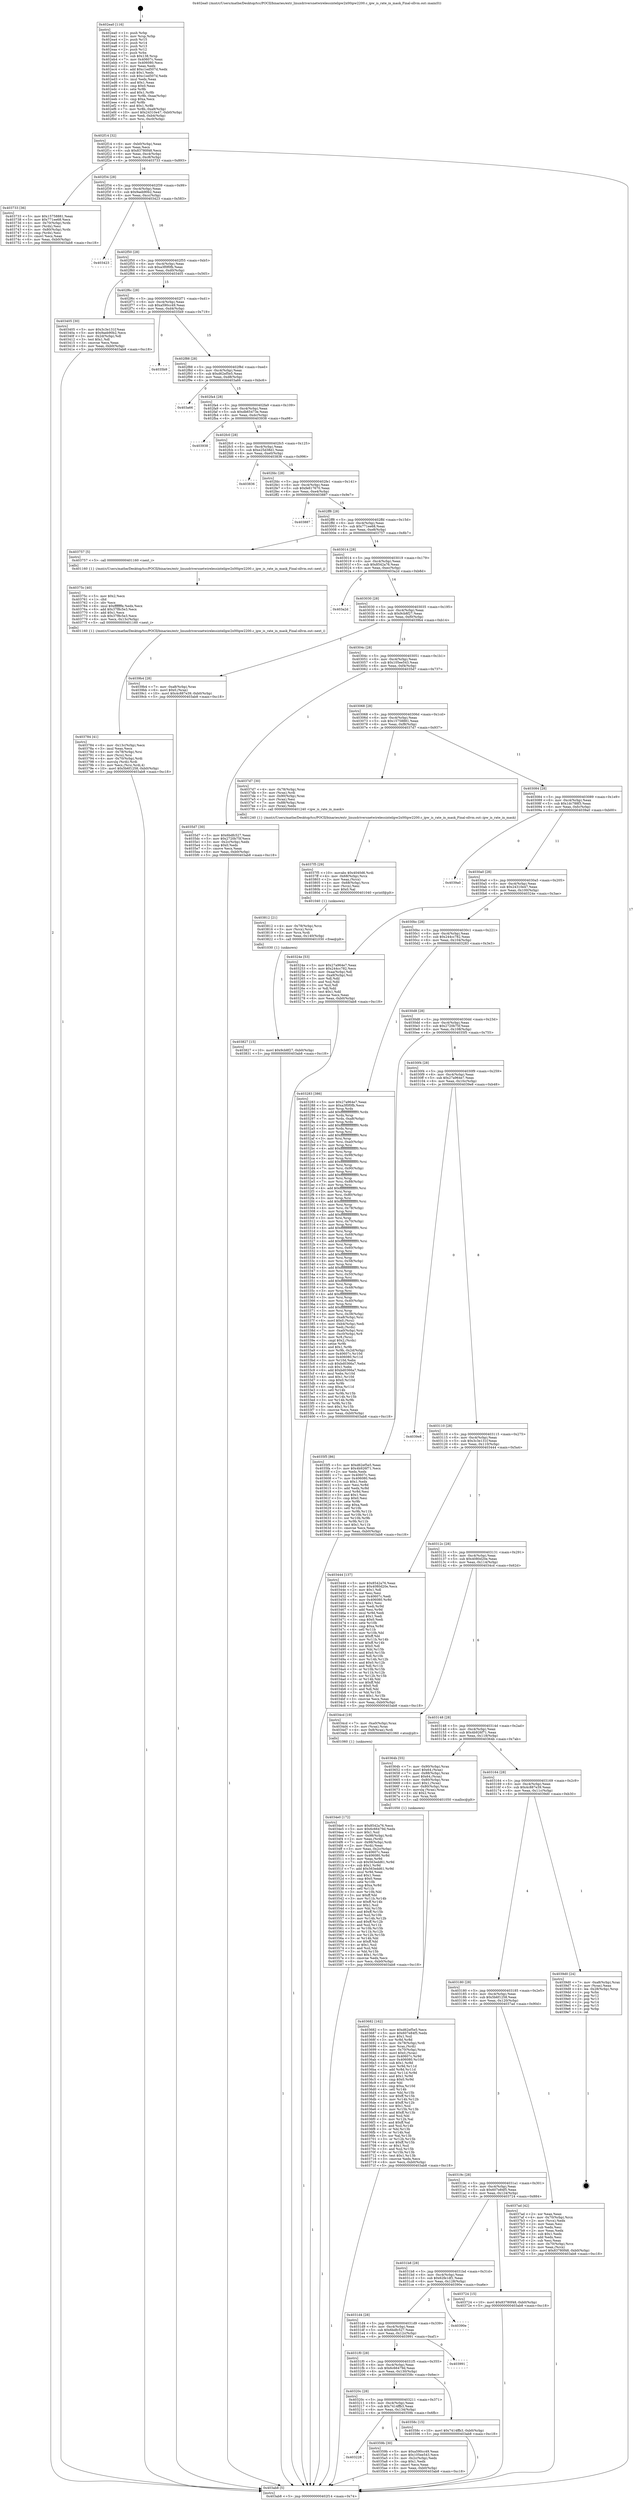digraph "0x402ea0" {
  label = "0x402ea0 (/mnt/c/Users/mathe/Desktop/tcc/POCII/binaries/extr_linuxdriversnetwirelessintelipw2x00ipw2200.c_ipw_is_rate_in_mask_Final-ollvm.out::main(0))"
  labelloc = "t"
  node[shape=record]

  Entry [label="",width=0.3,height=0.3,shape=circle,fillcolor=black,style=filled]
  "0x402f14" [label="{
     0x402f14 [32]\l
     | [instrs]\l
     &nbsp;&nbsp;0x402f14 \<+6\>: mov -0xb0(%rbp),%eax\l
     &nbsp;&nbsp;0x402f1a \<+2\>: mov %eax,%ecx\l
     &nbsp;&nbsp;0x402f1c \<+6\>: sub $0x83780f48,%ecx\l
     &nbsp;&nbsp;0x402f22 \<+6\>: mov %eax,-0xc4(%rbp)\l
     &nbsp;&nbsp;0x402f28 \<+6\>: mov %ecx,-0xc8(%rbp)\l
     &nbsp;&nbsp;0x402f2e \<+6\>: je 0000000000403733 \<main+0x893\>\l
  }"]
  "0x403733" [label="{
     0x403733 [36]\l
     | [instrs]\l
     &nbsp;&nbsp;0x403733 \<+5\>: mov $0x15758881,%eax\l
     &nbsp;&nbsp;0x403738 \<+5\>: mov $0x771ee68,%ecx\l
     &nbsp;&nbsp;0x40373d \<+4\>: mov -0x70(%rbp),%rdx\l
     &nbsp;&nbsp;0x403741 \<+2\>: mov (%rdx),%esi\l
     &nbsp;&nbsp;0x403743 \<+4\>: mov -0x80(%rbp),%rdx\l
     &nbsp;&nbsp;0x403747 \<+2\>: cmp (%rdx),%esi\l
     &nbsp;&nbsp;0x403749 \<+3\>: cmovl %ecx,%eax\l
     &nbsp;&nbsp;0x40374c \<+6\>: mov %eax,-0xb0(%rbp)\l
     &nbsp;&nbsp;0x403752 \<+5\>: jmp 0000000000403ab8 \<main+0xc18\>\l
  }"]
  "0x402f34" [label="{
     0x402f34 [28]\l
     | [instrs]\l
     &nbsp;&nbsp;0x402f34 \<+5\>: jmp 0000000000402f39 \<main+0x99\>\l
     &nbsp;&nbsp;0x402f39 \<+6\>: mov -0xc4(%rbp),%eax\l
     &nbsp;&nbsp;0x402f3f \<+5\>: sub $0x9aeb90b2,%eax\l
     &nbsp;&nbsp;0x402f44 \<+6\>: mov %eax,-0xcc(%rbp)\l
     &nbsp;&nbsp;0x402f4a \<+6\>: je 0000000000403423 \<main+0x583\>\l
  }"]
  Exit [label="",width=0.3,height=0.3,shape=circle,fillcolor=black,style=filled,peripheries=2]
  "0x403423" [label="{
     0x403423\l
  }", style=dashed]
  "0x402f50" [label="{
     0x402f50 [28]\l
     | [instrs]\l
     &nbsp;&nbsp;0x402f50 \<+5\>: jmp 0000000000402f55 \<main+0xb5\>\l
     &nbsp;&nbsp;0x402f55 \<+6\>: mov -0xc4(%rbp),%eax\l
     &nbsp;&nbsp;0x402f5b \<+5\>: sub $0xa3f0f0fb,%eax\l
     &nbsp;&nbsp;0x402f60 \<+6\>: mov %eax,-0xd0(%rbp)\l
     &nbsp;&nbsp;0x402f66 \<+6\>: je 0000000000403405 \<main+0x565\>\l
  }"]
  "0x403827" [label="{
     0x403827 [15]\l
     | [instrs]\l
     &nbsp;&nbsp;0x403827 \<+10\>: movl $0x9cb8f27,-0xb0(%rbp)\l
     &nbsp;&nbsp;0x403831 \<+5\>: jmp 0000000000403ab8 \<main+0xc18\>\l
  }"]
  "0x403405" [label="{
     0x403405 [30]\l
     | [instrs]\l
     &nbsp;&nbsp;0x403405 \<+5\>: mov $0x3c3e131f,%eax\l
     &nbsp;&nbsp;0x40340a \<+5\>: mov $0x9aeb90b2,%ecx\l
     &nbsp;&nbsp;0x40340f \<+3\>: mov -0x2d(%rbp),%dl\l
     &nbsp;&nbsp;0x403412 \<+3\>: test $0x1,%dl\l
     &nbsp;&nbsp;0x403415 \<+3\>: cmovne %ecx,%eax\l
     &nbsp;&nbsp;0x403418 \<+6\>: mov %eax,-0xb0(%rbp)\l
     &nbsp;&nbsp;0x40341e \<+5\>: jmp 0000000000403ab8 \<main+0xc18\>\l
  }"]
  "0x402f6c" [label="{
     0x402f6c [28]\l
     | [instrs]\l
     &nbsp;&nbsp;0x402f6c \<+5\>: jmp 0000000000402f71 \<main+0xd1\>\l
     &nbsp;&nbsp;0x402f71 \<+6\>: mov -0xc4(%rbp),%eax\l
     &nbsp;&nbsp;0x402f77 \<+5\>: sub $0xa590cc49,%eax\l
     &nbsp;&nbsp;0x402f7c \<+6\>: mov %eax,-0xd4(%rbp)\l
     &nbsp;&nbsp;0x402f82 \<+6\>: je 00000000004035b9 \<main+0x719\>\l
  }"]
  "0x403812" [label="{
     0x403812 [21]\l
     | [instrs]\l
     &nbsp;&nbsp;0x403812 \<+4\>: mov -0x78(%rbp),%rcx\l
     &nbsp;&nbsp;0x403816 \<+3\>: mov (%rcx),%rcx\l
     &nbsp;&nbsp;0x403819 \<+3\>: mov %rcx,%rdi\l
     &nbsp;&nbsp;0x40381c \<+6\>: mov %eax,-0x140(%rbp)\l
     &nbsp;&nbsp;0x403822 \<+5\>: call 0000000000401030 \<free@plt\>\l
     | [calls]\l
     &nbsp;&nbsp;0x401030 \{1\} (unknown)\l
  }"]
  "0x4035b9" [label="{
     0x4035b9\l
  }", style=dashed]
  "0x402f88" [label="{
     0x402f88 [28]\l
     | [instrs]\l
     &nbsp;&nbsp;0x402f88 \<+5\>: jmp 0000000000402f8d \<main+0xed\>\l
     &nbsp;&nbsp;0x402f8d \<+6\>: mov -0xc4(%rbp),%eax\l
     &nbsp;&nbsp;0x402f93 \<+5\>: sub $0xd62ef5e5,%eax\l
     &nbsp;&nbsp;0x402f98 \<+6\>: mov %eax,-0xd8(%rbp)\l
     &nbsp;&nbsp;0x402f9e \<+6\>: je 0000000000403a66 \<main+0xbc6\>\l
  }"]
  "0x4037f5" [label="{
     0x4037f5 [29]\l
     | [instrs]\l
     &nbsp;&nbsp;0x4037f5 \<+10\>: movabs $0x4040d6,%rdi\l
     &nbsp;&nbsp;0x4037ff \<+4\>: mov -0x68(%rbp),%rcx\l
     &nbsp;&nbsp;0x403803 \<+2\>: mov %eax,(%rcx)\l
     &nbsp;&nbsp;0x403805 \<+4\>: mov -0x68(%rbp),%rcx\l
     &nbsp;&nbsp;0x403809 \<+2\>: mov (%rcx),%esi\l
     &nbsp;&nbsp;0x40380b \<+2\>: mov $0x0,%al\l
     &nbsp;&nbsp;0x40380d \<+5\>: call 0000000000401040 \<printf@plt\>\l
     | [calls]\l
     &nbsp;&nbsp;0x401040 \{1\} (unknown)\l
  }"]
  "0x403a66" [label="{
     0x403a66\l
  }", style=dashed]
  "0x402fa4" [label="{
     0x402fa4 [28]\l
     | [instrs]\l
     &nbsp;&nbsp;0x402fa4 \<+5\>: jmp 0000000000402fa9 \<main+0x109\>\l
     &nbsp;&nbsp;0x402fa9 \<+6\>: mov -0xc4(%rbp),%eax\l
     &nbsp;&nbsp;0x402faf \<+5\>: sub $0xdb65473e,%eax\l
     &nbsp;&nbsp;0x402fb4 \<+6\>: mov %eax,-0xdc(%rbp)\l
     &nbsp;&nbsp;0x402fba \<+6\>: je 0000000000403938 \<main+0xa98\>\l
  }"]
  "0x403784" [label="{
     0x403784 [41]\l
     | [instrs]\l
     &nbsp;&nbsp;0x403784 \<+6\>: mov -0x13c(%rbp),%ecx\l
     &nbsp;&nbsp;0x40378a \<+3\>: imul %eax,%ecx\l
     &nbsp;&nbsp;0x40378d \<+4\>: mov -0x78(%rbp),%rsi\l
     &nbsp;&nbsp;0x403791 \<+3\>: mov (%rsi),%rsi\l
     &nbsp;&nbsp;0x403794 \<+4\>: mov -0x70(%rbp),%rdi\l
     &nbsp;&nbsp;0x403798 \<+3\>: movslq (%rdi),%rdi\l
     &nbsp;&nbsp;0x40379b \<+3\>: mov %ecx,(%rsi,%rdi,4)\l
     &nbsp;&nbsp;0x40379e \<+10\>: movl $0x5b6f1258,-0xb0(%rbp)\l
     &nbsp;&nbsp;0x4037a8 \<+5\>: jmp 0000000000403ab8 \<main+0xc18\>\l
  }"]
  "0x403938" [label="{
     0x403938\l
  }", style=dashed]
  "0x402fc0" [label="{
     0x402fc0 [28]\l
     | [instrs]\l
     &nbsp;&nbsp;0x402fc0 \<+5\>: jmp 0000000000402fc5 \<main+0x125\>\l
     &nbsp;&nbsp;0x402fc5 \<+6\>: mov -0xc4(%rbp),%eax\l
     &nbsp;&nbsp;0x402fcb \<+5\>: sub $0xe25d38d1,%eax\l
     &nbsp;&nbsp;0x402fd0 \<+6\>: mov %eax,-0xe0(%rbp)\l
     &nbsp;&nbsp;0x402fd6 \<+6\>: je 0000000000403836 \<main+0x996\>\l
  }"]
  "0x40375c" [label="{
     0x40375c [40]\l
     | [instrs]\l
     &nbsp;&nbsp;0x40375c \<+5\>: mov $0x2,%ecx\l
     &nbsp;&nbsp;0x403761 \<+1\>: cltd\l
     &nbsp;&nbsp;0x403762 \<+2\>: idiv %ecx\l
     &nbsp;&nbsp;0x403764 \<+6\>: imul $0xfffffffe,%edx,%ecx\l
     &nbsp;&nbsp;0x40376a \<+6\>: add $0x37f8c5e3,%ecx\l
     &nbsp;&nbsp;0x403770 \<+3\>: add $0x1,%ecx\l
     &nbsp;&nbsp;0x403773 \<+6\>: sub $0x37f8c5e3,%ecx\l
     &nbsp;&nbsp;0x403779 \<+6\>: mov %ecx,-0x13c(%rbp)\l
     &nbsp;&nbsp;0x40377f \<+5\>: call 0000000000401160 \<next_i\>\l
     | [calls]\l
     &nbsp;&nbsp;0x401160 \{1\} (/mnt/c/Users/mathe/Desktop/tcc/POCII/binaries/extr_linuxdriversnetwirelessintelipw2x00ipw2200.c_ipw_is_rate_in_mask_Final-ollvm.out::next_i)\l
  }"]
  "0x403836" [label="{
     0x403836\l
  }", style=dashed]
  "0x402fdc" [label="{
     0x402fdc [28]\l
     | [instrs]\l
     &nbsp;&nbsp;0x402fdc \<+5\>: jmp 0000000000402fe1 \<main+0x141\>\l
     &nbsp;&nbsp;0x402fe1 \<+6\>: mov -0xc4(%rbp),%eax\l
     &nbsp;&nbsp;0x402fe7 \<+5\>: sub $0xfe817670,%eax\l
     &nbsp;&nbsp;0x402fec \<+6\>: mov %eax,-0xe4(%rbp)\l
     &nbsp;&nbsp;0x402ff2 \<+6\>: je 0000000000403887 \<main+0x9e7\>\l
  }"]
  "0x403682" [label="{
     0x403682 [162]\l
     | [instrs]\l
     &nbsp;&nbsp;0x403682 \<+5\>: mov $0xd62ef5e5,%ecx\l
     &nbsp;&nbsp;0x403687 \<+5\>: mov $0x607e84f5,%edx\l
     &nbsp;&nbsp;0x40368c \<+3\>: mov $0x1,%sil\l
     &nbsp;&nbsp;0x40368f \<+3\>: xor %r8d,%r8d\l
     &nbsp;&nbsp;0x403692 \<+4\>: mov -0x78(%rbp),%rdi\l
     &nbsp;&nbsp;0x403696 \<+3\>: mov %rax,(%rdi)\l
     &nbsp;&nbsp;0x403699 \<+4\>: mov -0x70(%rbp),%rax\l
     &nbsp;&nbsp;0x40369d \<+6\>: movl $0x0,(%rax)\l
     &nbsp;&nbsp;0x4036a3 \<+8\>: mov 0x40607c,%r9d\l
     &nbsp;&nbsp;0x4036ab \<+8\>: mov 0x406080,%r10d\l
     &nbsp;&nbsp;0x4036b3 \<+4\>: sub $0x1,%r8d\l
     &nbsp;&nbsp;0x4036b7 \<+3\>: mov %r9d,%r11d\l
     &nbsp;&nbsp;0x4036ba \<+3\>: add %r8d,%r11d\l
     &nbsp;&nbsp;0x4036bd \<+4\>: imul %r11d,%r9d\l
     &nbsp;&nbsp;0x4036c1 \<+4\>: and $0x1,%r9d\l
     &nbsp;&nbsp;0x4036c5 \<+4\>: cmp $0x0,%r9d\l
     &nbsp;&nbsp;0x4036c9 \<+3\>: sete %bl\l
     &nbsp;&nbsp;0x4036cc \<+4\>: cmp $0xa,%r10d\l
     &nbsp;&nbsp;0x4036d0 \<+4\>: setl %r14b\l
     &nbsp;&nbsp;0x4036d4 \<+3\>: mov %bl,%r15b\l
     &nbsp;&nbsp;0x4036d7 \<+4\>: xor $0xff,%r15b\l
     &nbsp;&nbsp;0x4036db \<+3\>: mov %r14b,%r12b\l
     &nbsp;&nbsp;0x4036de \<+4\>: xor $0xff,%r12b\l
     &nbsp;&nbsp;0x4036e2 \<+4\>: xor $0x1,%sil\l
     &nbsp;&nbsp;0x4036e6 \<+3\>: mov %r15b,%r13b\l
     &nbsp;&nbsp;0x4036e9 \<+4\>: and $0xff,%r13b\l
     &nbsp;&nbsp;0x4036ed \<+3\>: and %sil,%bl\l
     &nbsp;&nbsp;0x4036f0 \<+3\>: mov %r12b,%al\l
     &nbsp;&nbsp;0x4036f3 \<+2\>: and $0xff,%al\l
     &nbsp;&nbsp;0x4036f5 \<+3\>: and %sil,%r14b\l
     &nbsp;&nbsp;0x4036f8 \<+3\>: or %bl,%r13b\l
     &nbsp;&nbsp;0x4036fb \<+3\>: or %r14b,%al\l
     &nbsp;&nbsp;0x4036fe \<+3\>: xor %al,%r13b\l
     &nbsp;&nbsp;0x403701 \<+3\>: or %r12b,%r15b\l
     &nbsp;&nbsp;0x403704 \<+4\>: xor $0xff,%r15b\l
     &nbsp;&nbsp;0x403708 \<+4\>: or $0x1,%sil\l
     &nbsp;&nbsp;0x40370c \<+3\>: and %sil,%r15b\l
     &nbsp;&nbsp;0x40370f \<+3\>: or %r15b,%r13b\l
     &nbsp;&nbsp;0x403712 \<+4\>: test $0x1,%r13b\l
     &nbsp;&nbsp;0x403716 \<+3\>: cmovne %edx,%ecx\l
     &nbsp;&nbsp;0x403719 \<+6\>: mov %ecx,-0xb0(%rbp)\l
     &nbsp;&nbsp;0x40371f \<+5\>: jmp 0000000000403ab8 \<main+0xc18\>\l
  }"]
  "0x403887" [label="{
     0x403887\l
  }", style=dashed]
  "0x402ff8" [label="{
     0x402ff8 [28]\l
     | [instrs]\l
     &nbsp;&nbsp;0x402ff8 \<+5\>: jmp 0000000000402ffd \<main+0x15d\>\l
     &nbsp;&nbsp;0x402ffd \<+6\>: mov -0xc4(%rbp),%eax\l
     &nbsp;&nbsp;0x403003 \<+5\>: sub $0x771ee68,%eax\l
     &nbsp;&nbsp;0x403008 \<+6\>: mov %eax,-0xe8(%rbp)\l
     &nbsp;&nbsp;0x40300e \<+6\>: je 0000000000403757 \<main+0x8b7\>\l
  }"]
  "0x403228" [label="{
     0x403228\l
  }", style=dashed]
  "0x403757" [label="{
     0x403757 [5]\l
     | [instrs]\l
     &nbsp;&nbsp;0x403757 \<+5\>: call 0000000000401160 \<next_i\>\l
     | [calls]\l
     &nbsp;&nbsp;0x401160 \{1\} (/mnt/c/Users/mathe/Desktop/tcc/POCII/binaries/extr_linuxdriversnetwirelessintelipw2x00ipw2200.c_ipw_is_rate_in_mask_Final-ollvm.out::next_i)\l
  }"]
  "0x403014" [label="{
     0x403014 [28]\l
     | [instrs]\l
     &nbsp;&nbsp;0x403014 \<+5\>: jmp 0000000000403019 \<main+0x179\>\l
     &nbsp;&nbsp;0x403019 \<+6\>: mov -0xc4(%rbp),%eax\l
     &nbsp;&nbsp;0x40301f \<+5\>: sub $0x8542a76,%eax\l
     &nbsp;&nbsp;0x403024 \<+6\>: mov %eax,-0xec(%rbp)\l
     &nbsp;&nbsp;0x40302a \<+6\>: je 0000000000403a2d \<main+0xb8d\>\l
  }"]
  "0x40359b" [label="{
     0x40359b [30]\l
     | [instrs]\l
     &nbsp;&nbsp;0x40359b \<+5\>: mov $0xa590cc49,%eax\l
     &nbsp;&nbsp;0x4035a0 \<+5\>: mov $0x105ee543,%ecx\l
     &nbsp;&nbsp;0x4035a5 \<+3\>: mov -0x2c(%rbp),%edx\l
     &nbsp;&nbsp;0x4035a8 \<+3\>: cmp $0x1,%edx\l
     &nbsp;&nbsp;0x4035ab \<+3\>: cmovl %ecx,%eax\l
     &nbsp;&nbsp;0x4035ae \<+6\>: mov %eax,-0xb0(%rbp)\l
     &nbsp;&nbsp;0x4035b4 \<+5\>: jmp 0000000000403ab8 \<main+0xc18\>\l
  }"]
  "0x403a2d" [label="{
     0x403a2d\l
  }", style=dashed]
  "0x403030" [label="{
     0x403030 [28]\l
     | [instrs]\l
     &nbsp;&nbsp;0x403030 \<+5\>: jmp 0000000000403035 \<main+0x195\>\l
     &nbsp;&nbsp;0x403035 \<+6\>: mov -0xc4(%rbp),%eax\l
     &nbsp;&nbsp;0x40303b \<+5\>: sub $0x9cb8f27,%eax\l
     &nbsp;&nbsp;0x403040 \<+6\>: mov %eax,-0xf0(%rbp)\l
     &nbsp;&nbsp;0x403046 \<+6\>: je 00000000004039b4 \<main+0xb14\>\l
  }"]
  "0x40320c" [label="{
     0x40320c [28]\l
     | [instrs]\l
     &nbsp;&nbsp;0x40320c \<+5\>: jmp 0000000000403211 \<main+0x371\>\l
     &nbsp;&nbsp;0x403211 \<+6\>: mov -0xc4(%rbp),%eax\l
     &nbsp;&nbsp;0x403217 \<+5\>: sub $0x7414ffb3,%eax\l
     &nbsp;&nbsp;0x40321c \<+6\>: mov %eax,-0x134(%rbp)\l
     &nbsp;&nbsp;0x403222 \<+6\>: je 000000000040359b \<main+0x6fb\>\l
  }"]
  "0x4039b4" [label="{
     0x4039b4 [28]\l
     | [instrs]\l
     &nbsp;&nbsp;0x4039b4 \<+7\>: mov -0xa8(%rbp),%rax\l
     &nbsp;&nbsp;0x4039bb \<+6\>: movl $0x0,(%rax)\l
     &nbsp;&nbsp;0x4039c1 \<+10\>: movl $0x4c887e39,-0xb0(%rbp)\l
     &nbsp;&nbsp;0x4039cb \<+5\>: jmp 0000000000403ab8 \<main+0xc18\>\l
  }"]
  "0x40304c" [label="{
     0x40304c [28]\l
     | [instrs]\l
     &nbsp;&nbsp;0x40304c \<+5\>: jmp 0000000000403051 \<main+0x1b1\>\l
     &nbsp;&nbsp;0x403051 \<+6\>: mov -0xc4(%rbp),%eax\l
     &nbsp;&nbsp;0x403057 \<+5\>: sub $0x105ee543,%eax\l
     &nbsp;&nbsp;0x40305c \<+6\>: mov %eax,-0xf4(%rbp)\l
     &nbsp;&nbsp;0x403062 \<+6\>: je 00000000004035d7 \<main+0x737\>\l
  }"]
  "0x40358c" [label="{
     0x40358c [15]\l
     | [instrs]\l
     &nbsp;&nbsp;0x40358c \<+10\>: movl $0x7414ffb3,-0xb0(%rbp)\l
     &nbsp;&nbsp;0x403596 \<+5\>: jmp 0000000000403ab8 \<main+0xc18\>\l
  }"]
  "0x4035d7" [label="{
     0x4035d7 [30]\l
     | [instrs]\l
     &nbsp;&nbsp;0x4035d7 \<+5\>: mov $0x6bdfc527,%eax\l
     &nbsp;&nbsp;0x4035dc \<+5\>: mov $0x2720b75f,%ecx\l
     &nbsp;&nbsp;0x4035e1 \<+3\>: mov -0x2c(%rbp),%edx\l
     &nbsp;&nbsp;0x4035e4 \<+3\>: cmp $0x0,%edx\l
     &nbsp;&nbsp;0x4035e7 \<+3\>: cmove %ecx,%eax\l
     &nbsp;&nbsp;0x4035ea \<+6\>: mov %eax,-0xb0(%rbp)\l
     &nbsp;&nbsp;0x4035f0 \<+5\>: jmp 0000000000403ab8 \<main+0xc18\>\l
  }"]
  "0x403068" [label="{
     0x403068 [28]\l
     | [instrs]\l
     &nbsp;&nbsp;0x403068 \<+5\>: jmp 000000000040306d \<main+0x1cd\>\l
     &nbsp;&nbsp;0x40306d \<+6\>: mov -0xc4(%rbp),%eax\l
     &nbsp;&nbsp;0x403073 \<+5\>: sub $0x15758881,%eax\l
     &nbsp;&nbsp;0x403078 \<+6\>: mov %eax,-0xf8(%rbp)\l
     &nbsp;&nbsp;0x40307e \<+6\>: je 00000000004037d7 \<main+0x937\>\l
  }"]
  "0x4031f0" [label="{
     0x4031f0 [28]\l
     | [instrs]\l
     &nbsp;&nbsp;0x4031f0 \<+5\>: jmp 00000000004031f5 \<main+0x355\>\l
     &nbsp;&nbsp;0x4031f5 \<+6\>: mov -0xc4(%rbp),%eax\l
     &nbsp;&nbsp;0x4031fb \<+5\>: sub $0x6c66479d,%eax\l
     &nbsp;&nbsp;0x403200 \<+6\>: mov %eax,-0x130(%rbp)\l
     &nbsp;&nbsp;0x403206 \<+6\>: je 000000000040358c \<main+0x6ec\>\l
  }"]
  "0x4037d7" [label="{
     0x4037d7 [30]\l
     | [instrs]\l
     &nbsp;&nbsp;0x4037d7 \<+4\>: mov -0x78(%rbp),%rax\l
     &nbsp;&nbsp;0x4037db \<+3\>: mov (%rax),%rdi\l
     &nbsp;&nbsp;0x4037de \<+7\>: mov -0x90(%rbp),%rax\l
     &nbsp;&nbsp;0x4037e5 \<+2\>: mov (%rax),%esi\l
     &nbsp;&nbsp;0x4037e7 \<+7\>: mov -0x88(%rbp),%rax\l
     &nbsp;&nbsp;0x4037ee \<+2\>: mov (%rax),%edx\l
     &nbsp;&nbsp;0x4037f0 \<+5\>: call 0000000000401240 \<ipw_is_rate_in_mask\>\l
     | [calls]\l
     &nbsp;&nbsp;0x401240 \{1\} (/mnt/c/Users/mathe/Desktop/tcc/POCII/binaries/extr_linuxdriversnetwirelessintelipw2x00ipw2200.c_ipw_is_rate_in_mask_Final-ollvm.out::ipw_is_rate_in_mask)\l
  }"]
  "0x403084" [label="{
     0x403084 [28]\l
     | [instrs]\l
     &nbsp;&nbsp;0x403084 \<+5\>: jmp 0000000000403089 \<main+0x1e9\>\l
     &nbsp;&nbsp;0x403089 \<+6\>: mov -0xc4(%rbp),%eax\l
     &nbsp;&nbsp;0x40308f \<+5\>: sub $0x1dc788f3,%eax\l
     &nbsp;&nbsp;0x403094 \<+6\>: mov %eax,-0xfc(%rbp)\l
     &nbsp;&nbsp;0x40309a \<+6\>: je 00000000004039a0 \<main+0xb00\>\l
  }"]
  "0x403991" [label="{
     0x403991\l
  }", style=dashed]
  "0x4039a0" [label="{
     0x4039a0\l
  }", style=dashed]
  "0x4030a0" [label="{
     0x4030a0 [28]\l
     | [instrs]\l
     &nbsp;&nbsp;0x4030a0 \<+5\>: jmp 00000000004030a5 \<main+0x205\>\l
     &nbsp;&nbsp;0x4030a5 \<+6\>: mov -0xc4(%rbp),%eax\l
     &nbsp;&nbsp;0x4030ab \<+5\>: sub $0x24310e47,%eax\l
     &nbsp;&nbsp;0x4030b0 \<+6\>: mov %eax,-0x100(%rbp)\l
     &nbsp;&nbsp;0x4030b6 \<+6\>: je 000000000040324e \<main+0x3ae\>\l
  }"]
  "0x4031d4" [label="{
     0x4031d4 [28]\l
     | [instrs]\l
     &nbsp;&nbsp;0x4031d4 \<+5\>: jmp 00000000004031d9 \<main+0x339\>\l
     &nbsp;&nbsp;0x4031d9 \<+6\>: mov -0xc4(%rbp),%eax\l
     &nbsp;&nbsp;0x4031df \<+5\>: sub $0x6bdfc527,%eax\l
     &nbsp;&nbsp;0x4031e4 \<+6\>: mov %eax,-0x12c(%rbp)\l
     &nbsp;&nbsp;0x4031ea \<+6\>: je 0000000000403991 \<main+0xaf1\>\l
  }"]
  "0x40324e" [label="{
     0x40324e [53]\l
     | [instrs]\l
     &nbsp;&nbsp;0x40324e \<+5\>: mov $0x27a964e7,%eax\l
     &nbsp;&nbsp;0x403253 \<+5\>: mov $0x244cc782,%ecx\l
     &nbsp;&nbsp;0x403258 \<+6\>: mov -0xaa(%rbp),%dl\l
     &nbsp;&nbsp;0x40325e \<+7\>: mov -0xa9(%rbp),%sil\l
     &nbsp;&nbsp;0x403265 \<+3\>: mov %dl,%dil\l
     &nbsp;&nbsp;0x403268 \<+3\>: and %sil,%dil\l
     &nbsp;&nbsp;0x40326b \<+3\>: xor %sil,%dl\l
     &nbsp;&nbsp;0x40326e \<+3\>: or %dl,%dil\l
     &nbsp;&nbsp;0x403271 \<+4\>: test $0x1,%dil\l
     &nbsp;&nbsp;0x403275 \<+3\>: cmovne %ecx,%eax\l
     &nbsp;&nbsp;0x403278 \<+6\>: mov %eax,-0xb0(%rbp)\l
     &nbsp;&nbsp;0x40327e \<+5\>: jmp 0000000000403ab8 \<main+0xc18\>\l
  }"]
  "0x4030bc" [label="{
     0x4030bc [28]\l
     | [instrs]\l
     &nbsp;&nbsp;0x4030bc \<+5\>: jmp 00000000004030c1 \<main+0x221\>\l
     &nbsp;&nbsp;0x4030c1 \<+6\>: mov -0xc4(%rbp),%eax\l
     &nbsp;&nbsp;0x4030c7 \<+5\>: sub $0x244cc782,%eax\l
     &nbsp;&nbsp;0x4030cc \<+6\>: mov %eax,-0x104(%rbp)\l
     &nbsp;&nbsp;0x4030d2 \<+6\>: je 0000000000403283 \<main+0x3e3\>\l
  }"]
  "0x403ab8" [label="{
     0x403ab8 [5]\l
     | [instrs]\l
     &nbsp;&nbsp;0x403ab8 \<+5\>: jmp 0000000000402f14 \<main+0x74\>\l
  }"]
  "0x402ea0" [label="{
     0x402ea0 [116]\l
     | [instrs]\l
     &nbsp;&nbsp;0x402ea0 \<+1\>: push %rbp\l
     &nbsp;&nbsp;0x402ea1 \<+3\>: mov %rsp,%rbp\l
     &nbsp;&nbsp;0x402ea4 \<+2\>: push %r15\l
     &nbsp;&nbsp;0x402ea6 \<+2\>: push %r14\l
     &nbsp;&nbsp;0x402ea8 \<+2\>: push %r13\l
     &nbsp;&nbsp;0x402eaa \<+2\>: push %r12\l
     &nbsp;&nbsp;0x402eac \<+1\>: push %rbx\l
     &nbsp;&nbsp;0x402ead \<+7\>: sub $0x138,%rsp\l
     &nbsp;&nbsp;0x402eb4 \<+7\>: mov 0x40607c,%eax\l
     &nbsp;&nbsp;0x402ebb \<+7\>: mov 0x406080,%ecx\l
     &nbsp;&nbsp;0x402ec2 \<+2\>: mov %eax,%edx\l
     &nbsp;&nbsp;0x402ec4 \<+6\>: add $0xc1ed507d,%edx\l
     &nbsp;&nbsp;0x402eca \<+3\>: sub $0x1,%edx\l
     &nbsp;&nbsp;0x402ecd \<+6\>: sub $0xc1ed507d,%edx\l
     &nbsp;&nbsp;0x402ed3 \<+3\>: imul %edx,%eax\l
     &nbsp;&nbsp;0x402ed6 \<+3\>: and $0x1,%eax\l
     &nbsp;&nbsp;0x402ed9 \<+3\>: cmp $0x0,%eax\l
     &nbsp;&nbsp;0x402edc \<+4\>: sete %r8b\l
     &nbsp;&nbsp;0x402ee0 \<+4\>: and $0x1,%r8b\l
     &nbsp;&nbsp;0x402ee4 \<+7\>: mov %r8b,-0xaa(%rbp)\l
     &nbsp;&nbsp;0x402eeb \<+3\>: cmp $0xa,%ecx\l
     &nbsp;&nbsp;0x402eee \<+4\>: setl %r8b\l
     &nbsp;&nbsp;0x402ef2 \<+4\>: and $0x1,%r8b\l
     &nbsp;&nbsp;0x402ef6 \<+7\>: mov %r8b,-0xa9(%rbp)\l
     &nbsp;&nbsp;0x402efd \<+10\>: movl $0x24310e47,-0xb0(%rbp)\l
     &nbsp;&nbsp;0x402f07 \<+6\>: mov %edi,-0xb4(%rbp)\l
     &nbsp;&nbsp;0x402f0d \<+7\>: mov %rsi,-0xc0(%rbp)\l
  }"]
  "0x40390e" [label="{
     0x40390e\l
  }", style=dashed]
  "0x403283" [label="{
     0x403283 [386]\l
     | [instrs]\l
     &nbsp;&nbsp;0x403283 \<+5\>: mov $0x27a964e7,%eax\l
     &nbsp;&nbsp;0x403288 \<+5\>: mov $0xa3f0f0fb,%ecx\l
     &nbsp;&nbsp;0x40328d \<+3\>: mov %rsp,%rdx\l
     &nbsp;&nbsp;0x403290 \<+4\>: add $0xfffffffffffffff0,%rdx\l
     &nbsp;&nbsp;0x403294 \<+3\>: mov %rdx,%rsp\l
     &nbsp;&nbsp;0x403297 \<+7\>: mov %rdx,-0xa8(%rbp)\l
     &nbsp;&nbsp;0x40329e \<+3\>: mov %rsp,%rdx\l
     &nbsp;&nbsp;0x4032a1 \<+4\>: add $0xfffffffffffffff0,%rdx\l
     &nbsp;&nbsp;0x4032a5 \<+3\>: mov %rdx,%rsp\l
     &nbsp;&nbsp;0x4032a8 \<+3\>: mov %rsp,%rsi\l
     &nbsp;&nbsp;0x4032ab \<+4\>: add $0xfffffffffffffff0,%rsi\l
     &nbsp;&nbsp;0x4032af \<+3\>: mov %rsi,%rsp\l
     &nbsp;&nbsp;0x4032b2 \<+7\>: mov %rsi,-0xa0(%rbp)\l
     &nbsp;&nbsp;0x4032b9 \<+3\>: mov %rsp,%rsi\l
     &nbsp;&nbsp;0x4032bc \<+4\>: add $0xfffffffffffffff0,%rsi\l
     &nbsp;&nbsp;0x4032c0 \<+3\>: mov %rsi,%rsp\l
     &nbsp;&nbsp;0x4032c3 \<+7\>: mov %rsi,-0x98(%rbp)\l
     &nbsp;&nbsp;0x4032ca \<+3\>: mov %rsp,%rsi\l
     &nbsp;&nbsp;0x4032cd \<+4\>: add $0xfffffffffffffff0,%rsi\l
     &nbsp;&nbsp;0x4032d1 \<+3\>: mov %rsi,%rsp\l
     &nbsp;&nbsp;0x4032d4 \<+7\>: mov %rsi,-0x90(%rbp)\l
     &nbsp;&nbsp;0x4032db \<+3\>: mov %rsp,%rsi\l
     &nbsp;&nbsp;0x4032de \<+4\>: add $0xfffffffffffffff0,%rsi\l
     &nbsp;&nbsp;0x4032e2 \<+3\>: mov %rsi,%rsp\l
     &nbsp;&nbsp;0x4032e5 \<+7\>: mov %rsi,-0x88(%rbp)\l
     &nbsp;&nbsp;0x4032ec \<+3\>: mov %rsp,%rsi\l
     &nbsp;&nbsp;0x4032ef \<+4\>: add $0xfffffffffffffff0,%rsi\l
     &nbsp;&nbsp;0x4032f3 \<+3\>: mov %rsi,%rsp\l
     &nbsp;&nbsp;0x4032f6 \<+4\>: mov %rsi,-0x80(%rbp)\l
     &nbsp;&nbsp;0x4032fa \<+3\>: mov %rsp,%rsi\l
     &nbsp;&nbsp;0x4032fd \<+4\>: add $0xfffffffffffffff0,%rsi\l
     &nbsp;&nbsp;0x403301 \<+3\>: mov %rsi,%rsp\l
     &nbsp;&nbsp;0x403304 \<+4\>: mov %rsi,-0x78(%rbp)\l
     &nbsp;&nbsp;0x403308 \<+3\>: mov %rsp,%rsi\l
     &nbsp;&nbsp;0x40330b \<+4\>: add $0xfffffffffffffff0,%rsi\l
     &nbsp;&nbsp;0x40330f \<+3\>: mov %rsi,%rsp\l
     &nbsp;&nbsp;0x403312 \<+4\>: mov %rsi,-0x70(%rbp)\l
     &nbsp;&nbsp;0x403316 \<+3\>: mov %rsp,%rsi\l
     &nbsp;&nbsp;0x403319 \<+4\>: add $0xfffffffffffffff0,%rsi\l
     &nbsp;&nbsp;0x40331d \<+3\>: mov %rsi,%rsp\l
     &nbsp;&nbsp;0x403320 \<+4\>: mov %rsi,-0x68(%rbp)\l
     &nbsp;&nbsp;0x403324 \<+3\>: mov %rsp,%rsi\l
     &nbsp;&nbsp;0x403327 \<+4\>: add $0xfffffffffffffff0,%rsi\l
     &nbsp;&nbsp;0x40332b \<+3\>: mov %rsi,%rsp\l
     &nbsp;&nbsp;0x40332e \<+4\>: mov %rsi,-0x60(%rbp)\l
     &nbsp;&nbsp;0x403332 \<+3\>: mov %rsp,%rsi\l
     &nbsp;&nbsp;0x403335 \<+4\>: add $0xfffffffffffffff0,%rsi\l
     &nbsp;&nbsp;0x403339 \<+3\>: mov %rsi,%rsp\l
     &nbsp;&nbsp;0x40333c \<+4\>: mov %rsi,-0x58(%rbp)\l
     &nbsp;&nbsp;0x403340 \<+3\>: mov %rsp,%rsi\l
     &nbsp;&nbsp;0x403343 \<+4\>: add $0xfffffffffffffff0,%rsi\l
     &nbsp;&nbsp;0x403347 \<+3\>: mov %rsi,%rsp\l
     &nbsp;&nbsp;0x40334a \<+4\>: mov %rsi,-0x50(%rbp)\l
     &nbsp;&nbsp;0x40334e \<+3\>: mov %rsp,%rsi\l
     &nbsp;&nbsp;0x403351 \<+4\>: add $0xfffffffffffffff0,%rsi\l
     &nbsp;&nbsp;0x403355 \<+3\>: mov %rsi,%rsp\l
     &nbsp;&nbsp;0x403358 \<+4\>: mov %rsi,-0x48(%rbp)\l
     &nbsp;&nbsp;0x40335c \<+3\>: mov %rsp,%rsi\l
     &nbsp;&nbsp;0x40335f \<+4\>: add $0xfffffffffffffff0,%rsi\l
     &nbsp;&nbsp;0x403363 \<+3\>: mov %rsi,%rsp\l
     &nbsp;&nbsp;0x403366 \<+4\>: mov %rsi,-0x40(%rbp)\l
     &nbsp;&nbsp;0x40336a \<+3\>: mov %rsp,%rsi\l
     &nbsp;&nbsp;0x40336d \<+4\>: add $0xfffffffffffffff0,%rsi\l
     &nbsp;&nbsp;0x403371 \<+3\>: mov %rsi,%rsp\l
     &nbsp;&nbsp;0x403374 \<+4\>: mov %rsi,-0x38(%rbp)\l
     &nbsp;&nbsp;0x403378 \<+7\>: mov -0xa8(%rbp),%rsi\l
     &nbsp;&nbsp;0x40337f \<+6\>: movl $0x0,(%rsi)\l
     &nbsp;&nbsp;0x403385 \<+6\>: mov -0xb4(%rbp),%edi\l
     &nbsp;&nbsp;0x40338b \<+2\>: mov %edi,(%rdx)\l
     &nbsp;&nbsp;0x40338d \<+7\>: mov -0xa0(%rbp),%rsi\l
     &nbsp;&nbsp;0x403394 \<+7\>: mov -0xc0(%rbp),%r8\l
     &nbsp;&nbsp;0x40339b \<+3\>: mov %r8,(%rsi)\l
     &nbsp;&nbsp;0x40339e \<+3\>: cmpl $0x2,(%rdx)\l
     &nbsp;&nbsp;0x4033a1 \<+4\>: setne %r9b\l
     &nbsp;&nbsp;0x4033a5 \<+4\>: and $0x1,%r9b\l
     &nbsp;&nbsp;0x4033a9 \<+4\>: mov %r9b,-0x2d(%rbp)\l
     &nbsp;&nbsp;0x4033ad \<+8\>: mov 0x40607c,%r10d\l
     &nbsp;&nbsp;0x4033b5 \<+8\>: mov 0x406080,%r11d\l
     &nbsp;&nbsp;0x4033bd \<+3\>: mov %r10d,%ebx\l
     &nbsp;&nbsp;0x4033c0 \<+6\>: sub $0xbd0366a7,%ebx\l
     &nbsp;&nbsp;0x4033c6 \<+3\>: sub $0x1,%ebx\l
     &nbsp;&nbsp;0x4033c9 \<+6\>: add $0xbd0366a7,%ebx\l
     &nbsp;&nbsp;0x4033cf \<+4\>: imul %ebx,%r10d\l
     &nbsp;&nbsp;0x4033d3 \<+4\>: and $0x1,%r10d\l
     &nbsp;&nbsp;0x4033d7 \<+4\>: cmp $0x0,%r10d\l
     &nbsp;&nbsp;0x4033db \<+4\>: sete %r9b\l
     &nbsp;&nbsp;0x4033df \<+4\>: cmp $0xa,%r11d\l
     &nbsp;&nbsp;0x4033e3 \<+4\>: setl %r14b\l
     &nbsp;&nbsp;0x4033e7 \<+3\>: mov %r9b,%r15b\l
     &nbsp;&nbsp;0x4033ea \<+3\>: and %r14b,%r15b\l
     &nbsp;&nbsp;0x4033ed \<+3\>: xor %r14b,%r9b\l
     &nbsp;&nbsp;0x4033f0 \<+3\>: or %r9b,%r15b\l
     &nbsp;&nbsp;0x4033f3 \<+4\>: test $0x1,%r15b\l
     &nbsp;&nbsp;0x4033f7 \<+3\>: cmovne %ecx,%eax\l
     &nbsp;&nbsp;0x4033fa \<+6\>: mov %eax,-0xb0(%rbp)\l
     &nbsp;&nbsp;0x403400 \<+5\>: jmp 0000000000403ab8 \<main+0xc18\>\l
  }"]
  "0x4030d8" [label="{
     0x4030d8 [28]\l
     | [instrs]\l
     &nbsp;&nbsp;0x4030d8 \<+5\>: jmp 00000000004030dd \<main+0x23d\>\l
     &nbsp;&nbsp;0x4030dd \<+6\>: mov -0xc4(%rbp),%eax\l
     &nbsp;&nbsp;0x4030e3 \<+5\>: sub $0x2720b75f,%eax\l
     &nbsp;&nbsp;0x4030e8 \<+6\>: mov %eax,-0x108(%rbp)\l
     &nbsp;&nbsp;0x4030ee \<+6\>: je 00000000004035f5 \<main+0x755\>\l
  }"]
  "0x4031b8" [label="{
     0x4031b8 [28]\l
     | [instrs]\l
     &nbsp;&nbsp;0x4031b8 \<+5\>: jmp 00000000004031bd \<main+0x31d\>\l
     &nbsp;&nbsp;0x4031bd \<+6\>: mov -0xc4(%rbp),%eax\l
     &nbsp;&nbsp;0x4031c3 \<+5\>: sub $0x62fe1df1,%eax\l
     &nbsp;&nbsp;0x4031c8 \<+6\>: mov %eax,-0x128(%rbp)\l
     &nbsp;&nbsp;0x4031ce \<+6\>: je 000000000040390e \<main+0xa6e\>\l
  }"]
  "0x403724" [label="{
     0x403724 [15]\l
     | [instrs]\l
     &nbsp;&nbsp;0x403724 \<+10\>: movl $0x83780f48,-0xb0(%rbp)\l
     &nbsp;&nbsp;0x40372e \<+5\>: jmp 0000000000403ab8 \<main+0xc18\>\l
  }"]
  "0x4035f5" [label="{
     0x4035f5 [86]\l
     | [instrs]\l
     &nbsp;&nbsp;0x4035f5 \<+5\>: mov $0xd62ef5e5,%eax\l
     &nbsp;&nbsp;0x4035fa \<+5\>: mov $0x4b926f71,%ecx\l
     &nbsp;&nbsp;0x4035ff \<+2\>: xor %edx,%edx\l
     &nbsp;&nbsp;0x403601 \<+7\>: mov 0x40607c,%esi\l
     &nbsp;&nbsp;0x403608 \<+7\>: mov 0x406080,%edi\l
     &nbsp;&nbsp;0x40360f \<+3\>: sub $0x1,%edx\l
     &nbsp;&nbsp;0x403612 \<+3\>: mov %esi,%r8d\l
     &nbsp;&nbsp;0x403615 \<+3\>: add %edx,%r8d\l
     &nbsp;&nbsp;0x403618 \<+4\>: imul %r8d,%esi\l
     &nbsp;&nbsp;0x40361c \<+3\>: and $0x1,%esi\l
     &nbsp;&nbsp;0x40361f \<+3\>: cmp $0x0,%esi\l
     &nbsp;&nbsp;0x403622 \<+4\>: sete %r9b\l
     &nbsp;&nbsp;0x403626 \<+3\>: cmp $0xa,%edi\l
     &nbsp;&nbsp;0x403629 \<+4\>: setl %r10b\l
     &nbsp;&nbsp;0x40362d \<+3\>: mov %r9b,%r11b\l
     &nbsp;&nbsp;0x403630 \<+3\>: and %r10b,%r11b\l
     &nbsp;&nbsp;0x403633 \<+3\>: xor %r10b,%r9b\l
     &nbsp;&nbsp;0x403636 \<+3\>: or %r9b,%r11b\l
     &nbsp;&nbsp;0x403639 \<+4\>: test $0x1,%r11b\l
     &nbsp;&nbsp;0x40363d \<+3\>: cmovne %ecx,%eax\l
     &nbsp;&nbsp;0x403640 \<+6\>: mov %eax,-0xb0(%rbp)\l
     &nbsp;&nbsp;0x403646 \<+5\>: jmp 0000000000403ab8 \<main+0xc18\>\l
  }"]
  "0x4030f4" [label="{
     0x4030f4 [28]\l
     | [instrs]\l
     &nbsp;&nbsp;0x4030f4 \<+5\>: jmp 00000000004030f9 \<main+0x259\>\l
     &nbsp;&nbsp;0x4030f9 \<+6\>: mov -0xc4(%rbp),%eax\l
     &nbsp;&nbsp;0x4030ff \<+5\>: sub $0x27a964e7,%eax\l
     &nbsp;&nbsp;0x403104 \<+6\>: mov %eax,-0x10c(%rbp)\l
     &nbsp;&nbsp;0x40310a \<+6\>: je 00000000004039e8 \<main+0xb48\>\l
  }"]
  "0x40319c" [label="{
     0x40319c [28]\l
     | [instrs]\l
     &nbsp;&nbsp;0x40319c \<+5\>: jmp 00000000004031a1 \<main+0x301\>\l
     &nbsp;&nbsp;0x4031a1 \<+6\>: mov -0xc4(%rbp),%eax\l
     &nbsp;&nbsp;0x4031a7 \<+5\>: sub $0x607e84f5,%eax\l
     &nbsp;&nbsp;0x4031ac \<+6\>: mov %eax,-0x124(%rbp)\l
     &nbsp;&nbsp;0x4031b2 \<+6\>: je 0000000000403724 \<main+0x884\>\l
  }"]
  "0x4039e8" [label="{
     0x4039e8\l
  }", style=dashed]
  "0x403110" [label="{
     0x403110 [28]\l
     | [instrs]\l
     &nbsp;&nbsp;0x403110 \<+5\>: jmp 0000000000403115 \<main+0x275\>\l
     &nbsp;&nbsp;0x403115 \<+6\>: mov -0xc4(%rbp),%eax\l
     &nbsp;&nbsp;0x40311b \<+5\>: sub $0x3c3e131f,%eax\l
     &nbsp;&nbsp;0x403120 \<+6\>: mov %eax,-0x110(%rbp)\l
     &nbsp;&nbsp;0x403126 \<+6\>: je 0000000000403444 \<main+0x5a4\>\l
  }"]
  "0x4037ad" [label="{
     0x4037ad [42]\l
     | [instrs]\l
     &nbsp;&nbsp;0x4037ad \<+2\>: xor %eax,%eax\l
     &nbsp;&nbsp;0x4037af \<+4\>: mov -0x70(%rbp),%rcx\l
     &nbsp;&nbsp;0x4037b3 \<+2\>: mov (%rcx),%edx\l
     &nbsp;&nbsp;0x4037b5 \<+2\>: mov %eax,%esi\l
     &nbsp;&nbsp;0x4037b7 \<+2\>: sub %edx,%esi\l
     &nbsp;&nbsp;0x4037b9 \<+2\>: mov %eax,%edx\l
     &nbsp;&nbsp;0x4037bb \<+3\>: sub $0x1,%edx\l
     &nbsp;&nbsp;0x4037be \<+2\>: add %edx,%esi\l
     &nbsp;&nbsp;0x4037c0 \<+2\>: sub %esi,%eax\l
     &nbsp;&nbsp;0x4037c2 \<+4\>: mov -0x70(%rbp),%rcx\l
     &nbsp;&nbsp;0x4037c6 \<+2\>: mov %eax,(%rcx)\l
     &nbsp;&nbsp;0x4037c8 \<+10\>: movl $0x83780f48,-0xb0(%rbp)\l
     &nbsp;&nbsp;0x4037d2 \<+5\>: jmp 0000000000403ab8 \<main+0xc18\>\l
  }"]
  "0x403444" [label="{
     0x403444 [137]\l
     | [instrs]\l
     &nbsp;&nbsp;0x403444 \<+5\>: mov $0x8542a76,%eax\l
     &nbsp;&nbsp;0x403449 \<+5\>: mov $0x4080d20e,%ecx\l
     &nbsp;&nbsp;0x40344e \<+2\>: mov $0x1,%dl\l
     &nbsp;&nbsp;0x403450 \<+2\>: xor %esi,%esi\l
     &nbsp;&nbsp;0x403452 \<+7\>: mov 0x40607c,%edi\l
     &nbsp;&nbsp;0x403459 \<+8\>: mov 0x406080,%r8d\l
     &nbsp;&nbsp;0x403461 \<+3\>: sub $0x1,%esi\l
     &nbsp;&nbsp;0x403464 \<+3\>: mov %edi,%r9d\l
     &nbsp;&nbsp;0x403467 \<+3\>: add %esi,%r9d\l
     &nbsp;&nbsp;0x40346a \<+4\>: imul %r9d,%edi\l
     &nbsp;&nbsp;0x40346e \<+3\>: and $0x1,%edi\l
     &nbsp;&nbsp;0x403471 \<+3\>: cmp $0x0,%edi\l
     &nbsp;&nbsp;0x403474 \<+4\>: sete %r10b\l
     &nbsp;&nbsp;0x403478 \<+4\>: cmp $0xa,%r8d\l
     &nbsp;&nbsp;0x40347c \<+4\>: setl %r11b\l
     &nbsp;&nbsp;0x403480 \<+3\>: mov %r10b,%bl\l
     &nbsp;&nbsp;0x403483 \<+3\>: xor $0xff,%bl\l
     &nbsp;&nbsp;0x403486 \<+3\>: mov %r11b,%r14b\l
     &nbsp;&nbsp;0x403489 \<+4\>: xor $0xff,%r14b\l
     &nbsp;&nbsp;0x40348d \<+3\>: xor $0x0,%dl\l
     &nbsp;&nbsp;0x403490 \<+3\>: mov %bl,%r15b\l
     &nbsp;&nbsp;0x403493 \<+4\>: and $0x0,%r15b\l
     &nbsp;&nbsp;0x403497 \<+3\>: and %dl,%r10b\l
     &nbsp;&nbsp;0x40349a \<+3\>: mov %r14b,%r12b\l
     &nbsp;&nbsp;0x40349d \<+4\>: and $0x0,%r12b\l
     &nbsp;&nbsp;0x4034a1 \<+3\>: and %dl,%r11b\l
     &nbsp;&nbsp;0x4034a4 \<+3\>: or %r10b,%r15b\l
     &nbsp;&nbsp;0x4034a7 \<+3\>: or %r11b,%r12b\l
     &nbsp;&nbsp;0x4034aa \<+3\>: xor %r12b,%r15b\l
     &nbsp;&nbsp;0x4034ad \<+3\>: or %r14b,%bl\l
     &nbsp;&nbsp;0x4034b0 \<+3\>: xor $0xff,%bl\l
     &nbsp;&nbsp;0x4034b3 \<+3\>: or $0x0,%dl\l
     &nbsp;&nbsp;0x4034b6 \<+2\>: and %dl,%bl\l
     &nbsp;&nbsp;0x4034b8 \<+3\>: or %bl,%r15b\l
     &nbsp;&nbsp;0x4034bb \<+4\>: test $0x1,%r15b\l
     &nbsp;&nbsp;0x4034bf \<+3\>: cmovne %ecx,%eax\l
     &nbsp;&nbsp;0x4034c2 \<+6\>: mov %eax,-0xb0(%rbp)\l
     &nbsp;&nbsp;0x4034c8 \<+5\>: jmp 0000000000403ab8 \<main+0xc18\>\l
  }"]
  "0x40312c" [label="{
     0x40312c [28]\l
     | [instrs]\l
     &nbsp;&nbsp;0x40312c \<+5\>: jmp 0000000000403131 \<main+0x291\>\l
     &nbsp;&nbsp;0x403131 \<+6\>: mov -0xc4(%rbp),%eax\l
     &nbsp;&nbsp;0x403137 \<+5\>: sub $0x4080d20e,%eax\l
     &nbsp;&nbsp;0x40313c \<+6\>: mov %eax,-0x114(%rbp)\l
     &nbsp;&nbsp;0x403142 \<+6\>: je 00000000004034cd \<main+0x62d\>\l
  }"]
  "0x403180" [label="{
     0x403180 [28]\l
     | [instrs]\l
     &nbsp;&nbsp;0x403180 \<+5\>: jmp 0000000000403185 \<main+0x2e5\>\l
     &nbsp;&nbsp;0x403185 \<+6\>: mov -0xc4(%rbp),%eax\l
     &nbsp;&nbsp;0x40318b \<+5\>: sub $0x5b6f1258,%eax\l
     &nbsp;&nbsp;0x403190 \<+6\>: mov %eax,-0x120(%rbp)\l
     &nbsp;&nbsp;0x403196 \<+6\>: je 00000000004037ad \<main+0x90d\>\l
  }"]
  "0x4034cd" [label="{
     0x4034cd [19]\l
     | [instrs]\l
     &nbsp;&nbsp;0x4034cd \<+7\>: mov -0xa0(%rbp),%rax\l
     &nbsp;&nbsp;0x4034d4 \<+3\>: mov (%rax),%rax\l
     &nbsp;&nbsp;0x4034d7 \<+4\>: mov 0x8(%rax),%rdi\l
     &nbsp;&nbsp;0x4034db \<+5\>: call 0000000000401060 \<atoi@plt\>\l
     | [calls]\l
     &nbsp;&nbsp;0x401060 \{1\} (unknown)\l
  }"]
  "0x403148" [label="{
     0x403148 [28]\l
     | [instrs]\l
     &nbsp;&nbsp;0x403148 \<+5\>: jmp 000000000040314d \<main+0x2ad\>\l
     &nbsp;&nbsp;0x40314d \<+6\>: mov -0xc4(%rbp),%eax\l
     &nbsp;&nbsp;0x403153 \<+5\>: sub $0x4b926f71,%eax\l
     &nbsp;&nbsp;0x403158 \<+6\>: mov %eax,-0x118(%rbp)\l
     &nbsp;&nbsp;0x40315e \<+6\>: je 000000000040364b \<main+0x7ab\>\l
  }"]
  "0x4034e0" [label="{
     0x4034e0 [172]\l
     | [instrs]\l
     &nbsp;&nbsp;0x4034e0 \<+5\>: mov $0x8542a76,%ecx\l
     &nbsp;&nbsp;0x4034e5 \<+5\>: mov $0x6c66479d,%edx\l
     &nbsp;&nbsp;0x4034ea \<+3\>: mov $0x1,%sil\l
     &nbsp;&nbsp;0x4034ed \<+7\>: mov -0x98(%rbp),%rdi\l
     &nbsp;&nbsp;0x4034f4 \<+2\>: mov %eax,(%rdi)\l
     &nbsp;&nbsp;0x4034f6 \<+7\>: mov -0x98(%rbp),%rdi\l
     &nbsp;&nbsp;0x4034fd \<+2\>: mov (%rdi),%eax\l
     &nbsp;&nbsp;0x4034ff \<+3\>: mov %eax,-0x2c(%rbp)\l
     &nbsp;&nbsp;0x403502 \<+7\>: mov 0x40607c,%eax\l
     &nbsp;&nbsp;0x403509 \<+8\>: mov 0x406080,%r8d\l
     &nbsp;&nbsp;0x403511 \<+3\>: mov %eax,%r9d\l
     &nbsp;&nbsp;0x403514 \<+7\>: sub $0x563edd61,%r9d\l
     &nbsp;&nbsp;0x40351b \<+4\>: sub $0x1,%r9d\l
     &nbsp;&nbsp;0x40351f \<+7\>: add $0x563edd61,%r9d\l
     &nbsp;&nbsp;0x403526 \<+4\>: imul %r9d,%eax\l
     &nbsp;&nbsp;0x40352a \<+3\>: and $0x1,%eax\l
     &nbsp;&nbsp;0x40352d \<+3\>: cmp $0x0,%eax\l
     &nbsp;&nbsp;0x403530 \<+4\>: sete %r10b\l
     &nbsp;&nbsp;0x403534 \<+4\>: cmp $0xa,%r8d\l
     &nbsp;&nbsp;0x403538 \<+4\>: setl %r11b\l
     &nbsp;&nbsp;0x40353c \<+3\>: mov %r10b,%bl\l
     &nbsp;&nbsp;0x40353f \<+3\>: xor $0xff,%bl\l
     &nbsp;&nbsp;0x403542 \<+3\>: mov %r11b,%r14b\l
     &nbsp;&nbsp;0x403545 \<+4\>: xor $0xff,%r14b\l
     &nbsp;&nbsp;0x403549 \<+4\>: xor $0x1,%sil\l
     &nbsp;&nbsp;0x40354d \<+3\>: mov %bl,%r15b\l
     &nbsp;&nbsp;0x403550 \<+4\>: and $0xff,%r15b\l
     &nbsp;&nbsp;0x403554 \<+3\>: and %sil,%r10b\l
     &nbsp;&nbsp;0x403557 \<+3\>: mov %r14b,%r12b\l
     &nbsp;&nbsp;0x40355a \<+4\>: and $0xff,%r12b\l
     &nbsp;&nbsp;0x40355e \<+3\>: and %sil,%r11b\l
     &nbsp;&nbsp;0x403561 \<+3\>: or %r10b,%r15b\l
     &nbsp;&nbsp;0x403564 \<+3\>: or %r11b,%r12b\l
     &nbsp;&nbsp;0x403567 \<+3\>: xor %r12b,%r15b\l
     &nbsp;&nbsp;0x40356a \<+3\>: or %r14b,%bl\l
     &nbsp;&nbsp;0x40356d \<+3\>: xor $0xff,%bl\l
     &nbsp;&nbsp;0x403570 \<+4\>: or $0x1,%sil\l
     &nbsp;&nbsp;0x403574 \<+3\>: and %sil,%bl\l
     &nbsp;&nbsp;0x403577 \<+3\>: or %bl,%r15b\l
     &nbsp;&nbsp;0x40357a \<+4\>: test $0x1,%r15b\l
     &nbsp;&nbsp;0x40357e \<+3\>: cmovne %edx,%ecx\l
     &nbsp;&nbsp;0x403581 \<+6\>: mov %ecx,-0xb0(%rbp)\l
     &nbsp;&nbsp;0x403587 \<+5\>: jmp 0000000000403ab8 \<main+0xc18\>\l
  }"]
  "0x4039d0" [label="{
     0x4039d0 [24]\l
     | [instrs]\l
     &nbsp;&nbsp;0x4039d0 \<+7\>: mov -0xa8(%rbp),%rax\l
     &nbsp;&nbsp;0x4039d7 \<+2\>: mov (%rax),%eax\l
     &nbsp;&nbsp;0x4039d9 \<+4\>: lea -0x28(%rbp),%rsp\l
     &nbsp;&nbsp;0x4039dd \<+1\>: pop %rbx\l
     &nbsp;&nbsp;0x4039de \<+2\>: pop %r12\l
     &nbsp;&nbsp;0x4039e0 \<+2\>: pop %r13\l
     &nbsp;&nbsp;0x4039e2 \<+2\>: pop %r14\l
     &nbsp;&nbsp;0x4039e4 \<+2\>: pop %r15\l
     &nbsp;&nbsp;0x4039e6 \<+1\>: pop %rbp\l
     &nbsp;&nbsp;0x4039e7 \<+1\>: ret\l
  }"]
  "0x40364b" [label="{
     0x40364b [55]\l
     | [instrs]\l
     &nbsp;&nbsp;0x40364b \<+7\>: mov -0x90(%rbp),%rax\l
     &nbsp;&nbsp;0x403652 \<+6\>: movl $0x64,(%rax)\l
     &nbsp;&nbsp;0x403658 \<+7\>: mov -0x88(%rbp),%rax\l
     &nbsp;&nbsp;0x40365f \<+6\>: movl $0x64,(%rax)\l
     &nbsp;&nbsp;0x403665 \<+4\>: mov -0x80(%rbp),%rax\l
     &nbsp;&nbsp;0x403669 \<+6\>: movl $0x1,(%rax)\l
     &nbsp;&nbsp;0x40366f \<+4\>: mov -0x80(%rbp),%rax\l
     &nbsp;&nbsp;0x403673 \<+3\>: movslq (%rax),%rax\l
     &nbsp;&nbsp;0x403676 \<+4\>: shl $0x2,%rax\l
     &nbsp;&nbsp;0x40367a \<+3\>: mov %rax,%rdi\l
     &nbsp;&nbsp;0x40367d \<+5\>: call 0000000000401050 \<malloc@plt\>\l
     | [calls]\l
     &nbsp;&nbsp;0x401050 \{1\} (unknown)\l
  }"]
  "0x403164" [label="{
     0x403164 [28]\l
     | [instrs]\l
     &nbsp;&nbsp;0x403164 \<+5\>: jmp 0000000000403169 \<main+0x2c9\>\l
     &nbsp;&nbsp;0x403169 \<+6\>: mov -0xc4(%rbp),%eax\l
     &nbsp;&nbsp;0x40316f \<+5\>: sub $0x4c887e39,%eax\l
     &nbsp;&nbsp;0x403174 \<+6\>: mov %eax,-0x11c(%rbp)\l
     &nbsp;&nbsp;0x40317a \<+6\>: je 00000000004039d0 \<main+0xb30\>\l
  }"]
  Entry -> "0x402ea0" [label=" 1"]
  "0x402f14" -> "0x403733" [label=" 2"]
  "0x402f14" -> "0x402f34" [label=" 16"]
  "0x4039d0" -> Exit [label=" 1"]
  "0x402f34" -> "0x403423" [label=" 0"]
  "0x402f34" -> "0x402f50" [label=" 16"]
  "0x4039b4" -> "0x403ab8" [label=" 1"]
  "0x402f50" -> "0x403405" [label=" 1"]
  "0x402f50" -> "0x402f6c" [label=" 15"]
  "0x403827" -> "0x403ab8" [label=" 1"]
  "0x402f6c" -> "0x4035b9" [label=" 0"]
  "0x402f6c" -> "0x402f88" [label=" 15"]
  "0x403812" -> "0x403827" [label=" 1"]
  "0x402f88" -> "0x403a66" [label=" 0"]
  "0x402f88" -> "0x402fa4" [label=" 15"]
  "0x4037f5" -> "0x403812" [label=" 1"]
  "0x402fa4" -> "0x403938" [label=" 0"]
  "0x402fa4" -> "0x402fc0" [label=" 15"]
  "0x4037d7" -> "0x4037f5" [label=" 1"]
  "0x402fc0" -> "0x403836" [label=" 0"]
  "0x402fc0" -> "0x402fdc" [label=" 15"]
  "0x4037ad" -> "0x403ab8" [label=" 1"]
  "0x402fdc" -> "0x403887" [label=" 0"]
  "0x402fdc" -> "0x402ff8" [label=" 15"]
  "0x403784" -> "0x403ab8" [label=" 1"]
  "0x402ff8" -> "0x403757" [label=" 1"]
  "0x402ff8" -> "0x403014" [label=" 14"]
  "0x40375c" -> "0x403784" [label=" 1"]
  "0x403014" -> "0x403a2d" [label=" 0"]
  "0x403014" -> "0x403030" [label=" 14"]
  "0x403757" -> "0x40375c" [label=" 1"]
  "0x403030" -> "0x4039b4" [label=" 1"]
  "0x403030" -> "0x40304c" [label=" 13"]
  "0x403724" -> "0x403ab8" [label=" 1"]
  "0x40304c" -> "0x4035d7" [label=" 1"]
  "0x40304c" -> "0x403068" [label=" 12"]
  "0x403682" -> "0x403ab8" [label=" 1"]
  "0x403068" -> "0x4037d7" [label=" 1"]
  "0x403068" -> "0x403084" [label=" 11"]
  "0x4035f5" -> "0x403ab8" [label=" 1"]
  "0x403084" -> "0x4039a0" [label=" 0"]
  "0x403084" -> "0x4030a0" [label=" 11"]
  "0x4035d7" -> "0x403ab8" [label=" 1"]
  "0x4030a0" -> "0x40324e" [label=" 1"]
  "0x4030a0" -> "0x4030bc" [label=" 10"]
  "0x40324e" -> "0x403ab8" [label=" 1"]
  "0x402ea0" -> "0x402f14" [label=" 1"]
  "0x403ab8" -> "0x402f14" [label=" 17"]
  "0x40320c" -> "0x403228" [label=" 0"]
  "0x4030bc" -> "0x403283" [label=" 1"]
  "0x4030bc" -> "0x4030d8" [label=" 9"]
  "0x40320c" -> "0x40359b" [label=" 1"]
  "0x403283" -> "0x403ab8" [label=" 1"]
  "0x403405" -> "0x403ab8" [label=" 1"]
  "0x40358c" -> "0x403ab8" [label=" 1"]
  "0x4030d8" -> "0x4035f5" [label=" 1"]
  "0x4030d8" -> "0x4030f4" [label=" 8"]
  "0x4031f0" -> "0x40320c" [label=" 1"]
  "0x4030f4" -> "0x4039e8" [label=" 0"]
  "0x4030f4" -> "0x403110" [label=" 8"]
  "0x40364b" -> "0x403682" [label=" 1"]
  "0x403110" -> "0x403444" [label=" 1"]
  "0x403110" -> "0x40312c" [label=" 7"]
  "0x403444" -> "0x403ab8" [label=" 1"]
  "0x4031d4" -> "0x4031f0" [label=" 2"]
  "0x40312c" -> "0x4034cd" [label=" 1"]
  "0x40312c" -> "0x403148" [label=" 6"]
  "0x4034cd" -> "0x4034e0" [label=" 1"]
  "0x4034e0" -> "0x403ab8" [label=" 1"]
  "0x40359b" -> "0x403ab8" [label=" 1"]
  "0x403148" -> "0x40364b" [label=" 1"]
  "0x403148" -> "0x403164" [label=" 5"]
  "0x4031b8" -> "0x4031d4" [label=" 2"]
  "0x403164" -> "0x4039d0" [label=" 1"]
  "0x403164" -> "0x403180" [label=" 4"]
  "0x4031d4" -> "0x403991" [label=" 0"]
  "0x403180" -> "0x4037ad" [label=" 1"]
  "0x403180" -> "0x40319c" [label=" 3"]
  "0x4031f0" -> "0x40358c" [label=" 1"]
  "0x40319c" -> "0x403724" [label=" 1"]
  "0x40319c" -> "0x4031b8" [label=" 2"]
  "0x403733" -> "0x403ab8" [label=" 2"]
  "0x4031b8" -> "0x40390e" [label=" 0"]
}
